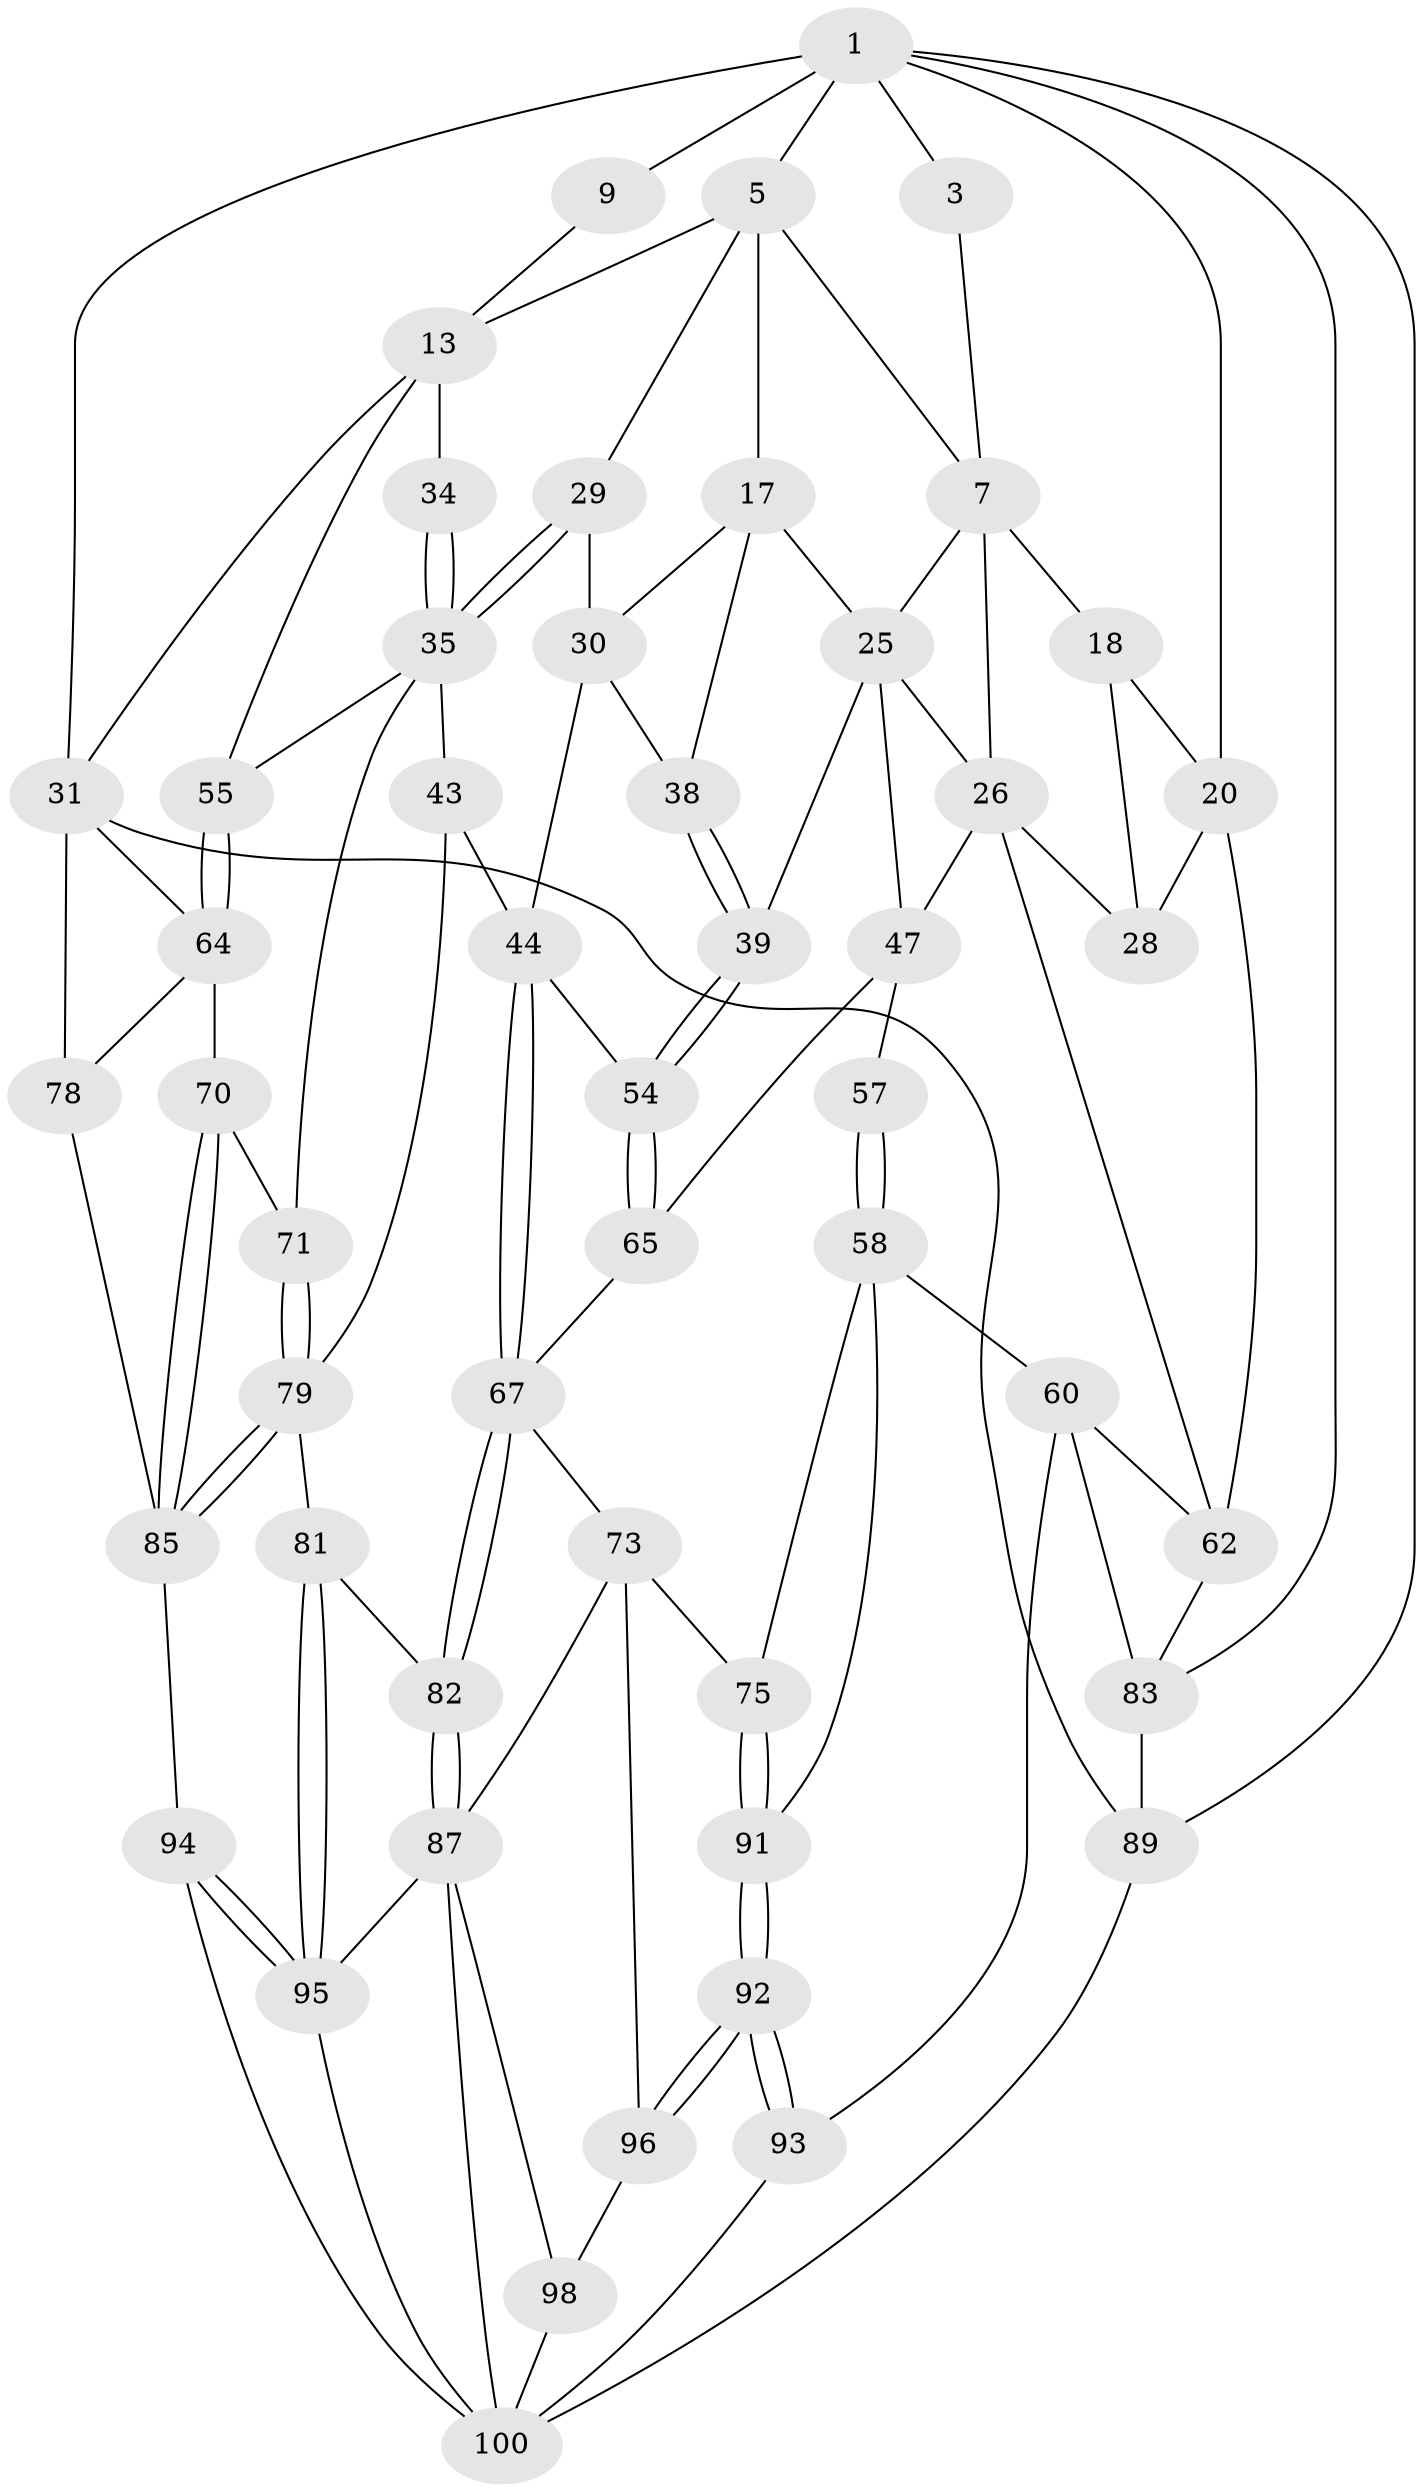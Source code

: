 // original degree distribution, {3: 0.019417475728155338, 6: 0.20388349514563106, 4: 0.23300970873786409, 5: 0.5436893203883495}
// Generated by graph-tools (version 1.1) at 2025/28/03/15/25 16:28:10]
// undirected, 51 vertices, 113 edges
graph export_dot {
graph [start="1"]
  node [color=gray90,style=filled];
  1 [pos="+0.6649840465460504+0",super="+2+4+11"];
  3 [pos="+0.22845694744914102+0"];
  5 [pos="+0.6711951662011699+0",super="+6+15"];
  7 [pos="+0.2808407269169562+0.2239014543123582",super="+8+21"];
  9 [pos="+0.6986662090141815+0.009859525858892298",super="+10"];
  13 [pos="+0.8219607150187136+0.3491320030724328",super="+14+33"];
  17 [pos="+0.4619785671510248+0.3222503456927973",super="+23"];
  18 [pos="+0.1840357575499499+0.286296524120613",super="+19"];
  20 [pos="+0+0.12207882273542622",super="+50"];
  25 [pos="+0.33825514150713754+0.4479907925784441",super="+36"];
  26 [pos="+0.1978392925091964+0.5000764816502024",super="+27"];
  28 [pos="+0.09319264821437068+0.46401299853030575",super="+51"];
  29 [pos="+0.5703652729925633+0.4695177535148327"];
  30 [pos="+0.5211131289502668+0.4948795795912149",super="+41"];
  31 [pos="+1+0.5688945077931008",super="+32+77"];
  34 [pos="+0.7262741732656744+0.5217965777114084"];
  35 [pos="+0.7096618935149956+0.5345129016543173",super="+42"];
  38 [pos="+0.37019001438503135+0.5126118771439034"];
  39 [pos="+0.35448384906967173+0.554873939847525"];
  43 [pos="+0.6552506009958612+0.6601393640948195"];
  44 [pos="+0.6336773823618037+0.6546120158772741",super="+45"];
  47 [pos="+0.278064521820229+0.6004059822252918",super="+48+66"];
  54 [pos="+0.43067263339016804+0.657872248155766"];
  55 [pos="+0.8083767687213236+0.6405177777372599"];
  57 [pos="+0.2282415952747532+0.6784543354356622",super="+72"];
  58 [pos="+0.20622720492771857+0.7308520611291875",super="+76+59"];
  60 [pos="+0.12136690388861669+0.7483040419150387",super="+90+61"];
  62 [pos="+0.1255338233027792+0.6294253784418253",super="+63"];
  64 [pos="+0.9307202412712317+0.6524607071728674",super="+69"];
  65 [pos="+0.4246038183459086+0.6873582512205595"];
  67 [pos="+0.4697923589546943+0.7245436359994332",super="+68"];
  70 [pos="+0.8496593351308545+0.7288973576890511"];
  71 [pos="+0.8202207372824953+0.7175115806652768"];
  73 [pos="+0.3472918560916072+0.8303449031936607",super="+74"];
  75 [pos="+0.28244233042463046+0.8108761751219634"];
  78 [pos="+0.9979302170484355+0.883790621147244"];
  79 [pos="+0.7345102548198578+0.7849720532509534",super="+80"];
  81 [pos="+0.6362219821531148+0.8088985315450117"];
  82 [pos="+0.49047338194890316+0.7752760656596254"];
  83 [pos="+0+0.6230022439782874",super="+84"];
  85 [pos="+0.8330436526954033+0.8440342419729522",super="+86"];
  87 [pos="+0.43689781083720436+0.8829841395517851",super="+88"];
  89 [pos="+1+1"];
  91 [pos="+0.1725627003023026+0.8824318173159957"];
  92 [pos="+0.02239252303288608+1"];
  93 [pos="+0+1"];
  94 [pos="+0.7113794938439233+1"];
  95 [pos="+0.6346953755368401+0.8591286601036336",super="+99"];
  96 [pos="+0.29707217906782113+0.8611460007519278"];
  98 [pos="+0.3204585567787698+0.9648460872990112"];
  100 [pos="+0.6070708573348248+1",super="+101+102"];
  1 -- 3;
  1 -- 20;
  1 -- 5;
  1 -- 9 [weight=2];
  1 -- 89;
  1 -- 31;
  1 -- 83;
  3 -- 7;
  5 -- 17 [weight=2];
  5 -- 7;
  5 -- 29;
  5 -- 13;
  7 -- 18 [weight=2];
  7 -- 25;
  7 -- 26;
  9 -- 13;
  13 -- 34 [weight=2];
  13 -- 55;
  13 -- 31;
  17 -- 30;
  17 -- 38;
  17 -- 25;
  18 -- 20;
  18 -- 28;
  20 -- 28;
  20 -- 62;
  25 -- 26;
  25 -- 47;
  25 -- 39;
  26 -- 28 [weight=2];
  26 -- 62;
  26 -- 47;
  29 -- 30;
  29 -- 35;
  29 -- 35;
  30 -- 38;
  30 -- 44 [weight=2];
  31 -- 64;
  31 -- 89;
  31 -- 78;
  34 -- 35;
  34 -- 35;
  35 -- 43;
  35 -- 71;
  35 -- 55;
  38 -- 39;
  38 -- 39;
  39 -- 54;
  39 -- 54;
  43 -- 44;
  43 -- 79;
  44 -- 67;
  44 -- 67;
  44 -- 54;
  47 -- 57 [weight=2];
  47 -- 65;
  54 -- 65;
  54 -- 65;
  55 -- 64;
  55 -- 64;
  57 -- 58 [weight=2];
  57 -- 58;
  58 -- 75;
  58 -- 91;
  58 -- 60;
  60 -- 93;
  60 -- 83 [weight=2];
  60 -- 62;
  62 -- 83;
  64 -- 70;
  64 -- 78;
  65 -- 67;
  67 -- 82;
  67 -- 82;
  67 -- 73;
  70 -- 71;
  70 -- 85;
  70 -- 85;
  71 -- 79;
  71 -- 79;
  73 -- 87;
  73 -- 96;
  73 -- 75;
  75 -- 91;
  75 -- 91;
  78 -- 85;
  79 -- 85;
  79 -- 85;
  79 -- 81;
  81 -- 82;
  81 -- 95;
  81 -- 95;
  82 -- 87;
  82 -- 87;
  83 -- 89;
  85 -- 94;
  87 -- 98;
  87 -- 100;
  87 -- 95;
  89 -- 100;
  91 -- 92;
  91 -- 92;
  92 -- 93;
  92 -- 93;
  92 -- 96;
  92 -- 96;
  93 -- 100;
  94 -- 95;
  94 -- 95;
  94 -- 100;
  95 -- 100;
  96 -- 98;
  98 -- 100;
}
